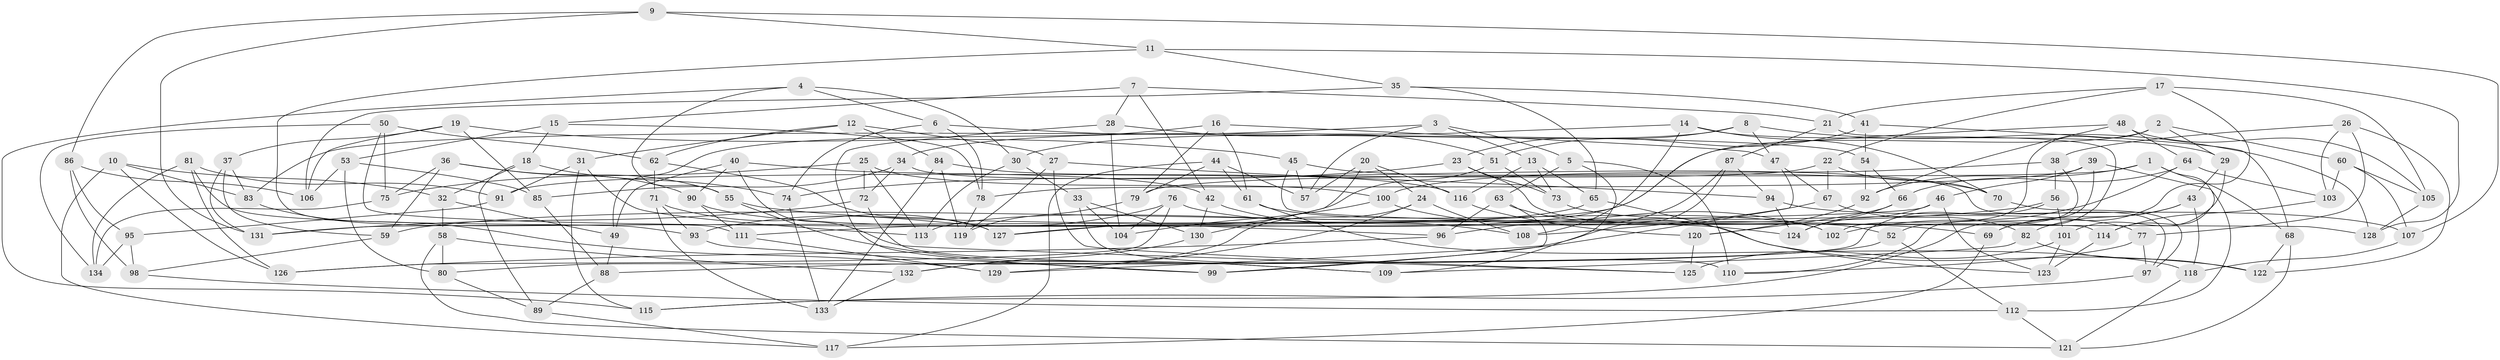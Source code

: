 // coarse degree distribution, {6: 0.4772727272727273, 4: 0.4772727272727273, 5: 0.03409090909090909, 3: 0.011363636363636364}
// Generated by graph-tools (version 1.1) at 2025/52/02/27/25 19:52:35]
// undirected, 134 vertices, 268 edges
graph export_dot {
graph [start="1"]
  node [color=gray90,style=filled];
  1;
  2;
  3;
  4;
  5;
  6;
  7;
  8;
  9;
  10;
  11;
  12;
  13;
  14;
  15;
  16;
  17;
  18;
  19;
  20;
  21;
  22;
  23;
  24;
  25;
  26;
  27;
  28;
  29;
  30;
  31;
  32;
  33;
  34;
  35;
  36;
  37;
  38;
  39;
  40;
  41;
  42;
  43;
  44;
  45;
  46;
  47;
  48;
  49;
  50;
  51;
  52;
  53;
  54;
  55;
  56;
  57;
  58;
  59;
  60;
  61;
  62;
  63;
  64;
  65;
  66;
  67;
  68;
  69;
  70;
  71;
  72;
  73;
  74;
  75;
  76;
  77;
  78;
  79;
  80;
  81;
  82;
  83;
  84;
  85;
  86;
  87;
  88;
  89;
  90;
  91;
  92;
  93;
  94;
  95;
  96;
  97;
  98;
  99;
  100;
  101;
  102;
  103;
  104;
  105;
  106;
  107;
  108;
  109;
  110;
  111;
  112;
  113;
  114;
  115;
  116;
  117;
  118;
  119;
  120;
  121;
  122;
  123;
  124;
  125;
  126;
  127;
  128;
  129;
  130;
  131;
  132;
  133;
  134;
  1 -- 92;
  1 -- 68;
  1 -- 79;
  1 -- 114;
  2 -- 111;
  2 -- 29;
  2 -- 102;
  2 -- 60;
  3 -- 5;
  3 -- 13;
  3 -- 83;
  3 -- 57;
  4 -- 6;
  4 -- 115;
  4 -- 55;
  4 -- 30;
  5 -- 109;
  5 -- 63;
  5 -- 110;
  6 -- 74;
  6 -- 78;
  6 -- 54;
  7 -- 15;
  7 -- 28;
  7 -- 42;
  7 -- 21;
  8 -- 47;
  8 -- 30;
  8 -- 23;
  8 -- 128;
  9 -- 107;
  9 -- 131;
  9 -- 86;
  9 -- 11;
  10 -- 83;
  10 -- 117;
  10 -- 126;
  10 -- 32;
  11 -- 111;
  11 -- 128;
  11 -- 35;
  12 -- 27;
  12 -- 62;
  12 -- 31;
  12 -- 84;
  13 -- 116;
  13 -- 73;
  13 -- 65;
  14 -- 29;
  14 -- 34;
  14 -- 108;
  14 -- 70;
  15 -- 18;
  15 -- 53;
  15 -- 78;
  16 -- 61;
  16 -- 47;
  16 -- 79;
  16 -- 49;
  17 -- 69;
  17 -- 105;
  17 -- 21;
  17 -- 22;
  18 -- 32;
  18 -- 74;
  18 -- 89;
  19 -- 106;
  19 -- 37;
  19 -- 45;
  19 -- 85;
  20 -- 130;
  20 -- 57;
  20 -- 24;
  20 -- 116;
  21 -- 115;
  21 -- 87;
  22 -- 70;
  22 -- 91;
  22 -- 67;
  23 -- 73;
  23 -- 52;
  23 -- 74;
  24 -- 129;
  24 -- 132;
  24 -- 108;
  25 -- 72;
  25 -- 75;
  25 -- 100;
  25 -- 113;
  26 -- 38;
  26 -- 103;
  26 -- 77;
  26 -- 122;
  27 -- 125;
  27 -- 94;
  27 -- 119;
  28 -- 51;
  28 -- 99;
  28 -- 104;
  29 -- 101;
  29 -- 43;
  30 -- 113;
  30 -- 33;
  31 -- 115;
  31 -- 113;
  31 -- 91;
  32 -- 58;
  32 -- 49;
  33 -- 110;
  33 -- 104;
  33 -- 130;
  34 -- 85;
  34 -- 97;
  34 -- 72;
  35 -- 41;
  35 -- 65;
  35 -- 106;
  36 -- 90;
  36 -- 55;
  36 -- 75;
  36 -- 59;
  37 -- 59;
  37 -- 131;
  37 -- 83;
  38 -- 56;
  38 -- 52;
  38 -- 100;
  39 -- 46;
  39 -- 110;
  39 -- 112;
  39 -- 78;
  40 -- 90;
  40 -- 49;
  40 -- 125;
  40 -- 42;
  41 -- 51;
  41 -- 54;
  41 -- 68;
  42 -- 130;
  42 -- 108;
  43 -- 82;
  43 -- 118;
  43 -- 69;
  44 -- 61;
  44 -- 117;
  44 -- 79;
  44 -- 57;
  45 -- 128;
  45 -- 70;
  45 -- 57;
  46 -- 123;
  46 -- 124;
  46 -- 131;
  47 -- 67;
  47 -- 99;
  48 -- 127;
  48 -- 92;
  48 -- 64;
  48 -- 105;
  49 -- 88;
  50 -- 62;
  50 -- 75;
  50 -- 114;
  50 -- 134;
  51 -- 127;
  51 -- 73;
  52 -- 88;
  52 -- 112;
  53 -- 80;
  53 -- 106;
  53 -- 85;
  54 -- 92;
  54 -- 66;
  55 -- 109;
  55 -- 69;
  56 -- 101;
  56 -- 80;
  56 -- 59;
  58 -- 121;
  58 -- 80;
  58 -- 132;
  59 -- 98;
  60 -- 103;
  60 -- 107;
  60 -- 105;
  61 -- 102;
  61 -- 118;
  62 -- 127;
  62 -- 71;
  63 -- 96;
  63 -- 99;
  63 -- 122;
  64 -- 102;
  64 -- 103;
  64 -- 66;
  65 -- 123;
  65 -- 113;
  66 -- 120;
  66 -- 124;
  67 -- 82;
  67 -- 108;
  68 -- 121;
  68 -- 122;
  69 -- 117;
  70 -- 97;
  71 -- 127;
  71 -- 93;
  71 -- 133;
  72 -- 131;
  72 -- 109;
  73 -- 77;
  74 -- 133;
  75 -- 134;
  76 -- 126;
  76 -- 104;
  76 -- 93;
  76 -- 124;
  77 -- 97;
  77 -- 110;
  78 -- 119;
  79 -- 119;
  80 -- 89;
  81 -- 93;
  81 -- 91;
  81 -- 126;
  81 -- 134;
  82 -- 109;
  82 -- 122;
  83 -- 129;
  84 -- 133;
  84 -- 119;
  84 -- 116;
  85 -- 88;
  86 -- 95;
  86 -- 98;
  86 -- 106;
  87 -- 96;
  87 -- 94;
  87 -- 129;
  88 -- 89;
  89 -- 117;
  90 -- 96;
  90 -- 111;
  91 -- 95;
  92 -- 120;
  93 -- 99;
  94 -- 124;
  94 -- 107;
  95 -- 134;
  95 -- 98;
  96 -- 126;
  97 -- 115;
  98 -- 112;
  100 -- 102;
  100 -- 104;
  101 -- 123;
  101 -- 125;
  103 -- 114;
  105 -- 128;
  107 -- 118;
  111 -- 129;
  112 -- 121;
  114 -- 123;
  116 -- 120;
  118 -- 121;
  120 -- 125;
  130 -- 132;
  132 -- 133;
}
